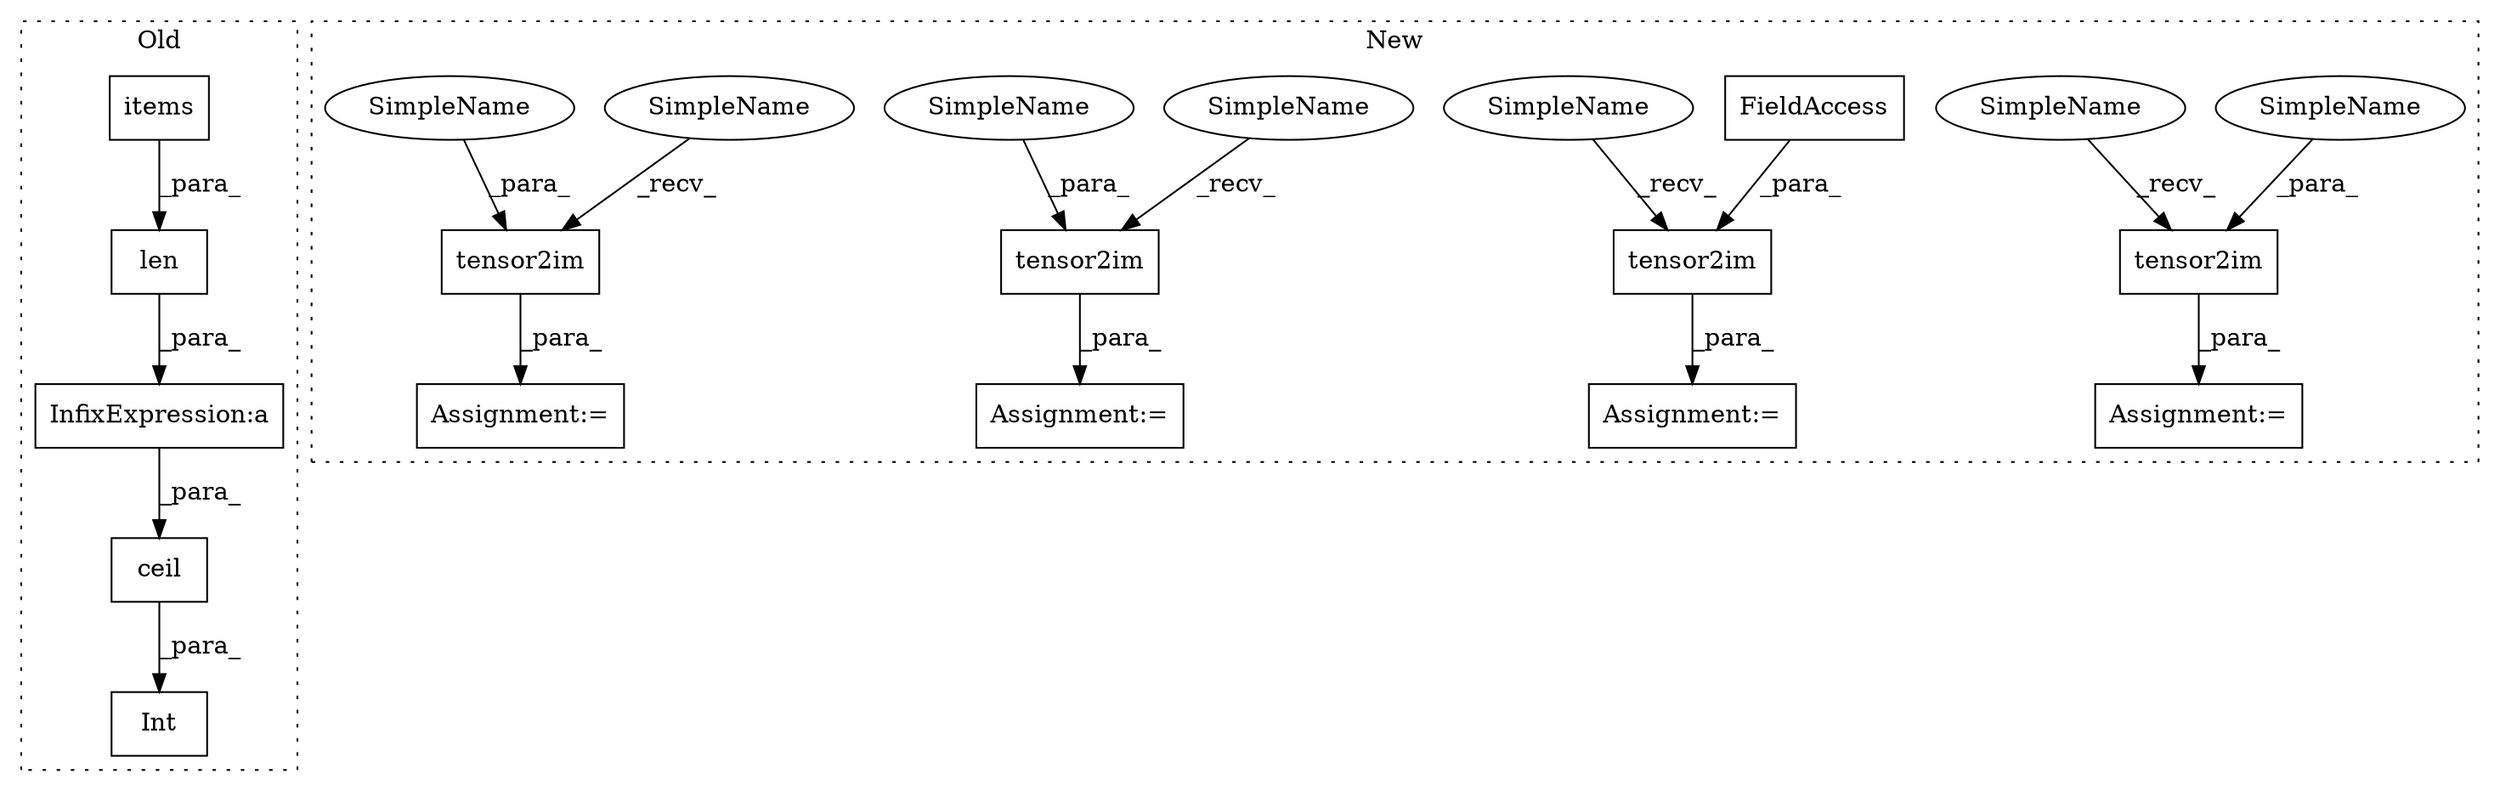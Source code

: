 digraph G {
subgraph cluster0 {
1 [label="items" a="32" s="2228" l="7" shape="box"];
3 [label="InfixExpression:a" a="27" s="2236" l="3" shape="box"];
4 [label="len" a="32" s="2216,2235" l="4,1" shape="box"];
9 [label="ceil" a="32" s="2211,2244" l="5,1" shape="box"];
14 [label="Int" a="32" s="2201,2245" l="4,1" shape="box"];
label = "Old";
style="dotted";
}
subgraph cluster1 {
2 [label="tensor2im" a="32" s="4560,4575" l="10,1" shape="box"];
5 [label="FieldAccess" a="22" s="4570" l="5" shape="box"];
6 [label="tensor2im" a="32" s="3894,3909" l="10,1" shape="box"];
7 [label="tensor2im" a="32" s="2473,2488" l="10,1" shape="box"];
8 [label="tensor2im" a="32" s="3516,3531" l="10,1" shape="box"];
10 [label="Assignment:=" a="7" s="4554" l="1" shape="box"];
11 [label="Assignment:=" a="7" s="3888" l="1" shape="box"];
12 [label="Assignment:=" a="7" s="3510" l="1" shape="box"];
13 [label="Assignment:=" a="7" s="2467" l="1" shape="box"];
15 [label="SimpleName" a="42" s="3526" l="5" shape="ellipse"];
16 [label="SimpleName" a="42" s="2483" l="5" shape="ellipse"];
17 [label="SimpleName" a="42" s="2468" l="4" shape="ellipse"];
18 [label="SimpleName" a="42" s="3889" l="4" shape="ellipse"];
19 [label="SimpleName" a="42" s="4555" l="4" shape="ellipse"];
20 [label="SimpleName" a="42" s="3511" l="4" shape="ellipse"];
21 [label="SimpleName" a="42" s="3904" l="5" shape="ellipse"];
label = "New";
style="dotted";
}
1 -> 4 [label="_para_"];
2 -> 10 [label="_para_"];
3 -> 9 [label="_para_"];
4 -> 3 [label="_para_"];
5 -> 2 [label="_para_"];
6 -> 11 [label="_para_"];
7 -> 13 [label="_para_"];
8 -> 12 [label="_para_"];
9 -> 14 [label="_para_"];
15 -> 8 [label="_para_"];
16 -> 7 [label="_para_"];
17 -> 7 [label="_recv_"];
18 -> 6 [label="_recv_"];
19 -> 2 [label="_recv_"];
20 -> 8 [label="_recv_"];
21 -> 6 [label="_para_"];
}